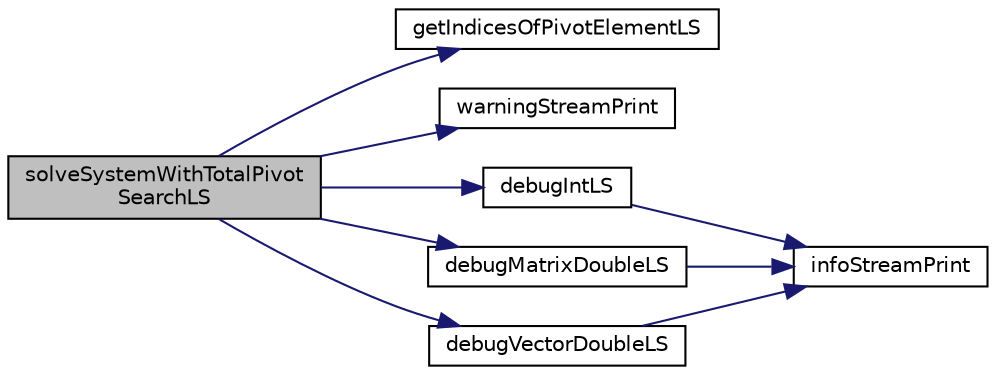 digraph "solveSystemWithTotalPivotSearchLS"
{
  edge [fontname="Helvetica",fontsize="10",labelfontname="Helvetica",labelfontsize="10"];
  node [fontname="Helvetica",fontsize="10",shape=record];
  rankdir="LR";
  Node28 [label="solveSystemWithTotalPivot\lSearchLS",height=0.2,width=0.4,color="black", fillcolor="grey75", style="filled", fontcolor="black"];
  Node28 -> Node29 [color="midnightblue",fontsize="10",style="solid",fontname="Helvetica"];
  Node29 [label="getIndicesOfPivotElementLS",height=0.2,width=0.4,color="black", fillcolor="white", style="filled",URL="$d1/da3/linear_solver_total_pivot_8c.html#a743863a374a67d7cd35514a9f0b4b71a"];
  Node28 -> Node30 [color="midnightblue",fontsize="10",style="solid",fontname="Helvetica"];
  Node30 [label="warningStreamPrint",height=0.2,width=0.4,color="black", fillcolor="white", style="filled",URL="$d8/d3d/omc__error_8c.html#abe18b369e6a69395e9a328507f9548b9"];
  Node28 -> Node31 [color="midnightblue",fontsize="10",style="solid",fontname="Helvetica"];
  Node31 [label="debugIntLS",height=0.2,width=0.4,color="black", fillcolor="white", style="filled",URL="$d1/da3/linear_solver_total_pivot_8c.html#a60e49f6afb54560fa204fa3b0230b098"];
  Node31 -> Node32 [color="midnightblue",fontsize="10",style="solid",fontname="Helvetica"];
  Node32 [label="infoStreamPrint",height=0.2,width=0.4,color="black", fillcolor="white", style="filled",URL="$d8/d3d/omc__error_8c.html#a10db3e5db0fc2d27b41ceafbbca0d2ad"];
  Node28 -> Node33 [color="midnightblue",fontsize="10",style="solid",fontname="Helvetica"];
  Node33 [label="debugMatrixDoubleLS",height=0.2,width=0.4,color="black", fillcolor="white", style="filled",URL="$d1/da3/linear_solver_total_pivot_8c.html#acfeb3361e56a04f3aa21c8dbfa4a84ac"];
  Node33 -> Node32 [color="midnightblue",fontsize="10",style="solid",fontname="Helvetica"];
  Node28 -> Node34 [color="midnightblue",fontsize="10",style="solid",fontname="Helvetica"];
  Node34 [label="debugVectorDoubleLS",height=0.2,width=0.4,color="black", fillcolor="white", style="filled",URL="$d1/da3/linear_solver_total_pivot_8c.html#a4b2ac466e3c0a18f433eb0c68b44528c"];
  Node34 -> Node32 [color="midnightblue",fontsize="10",style="solid",fontname="Helvetica"];
}

